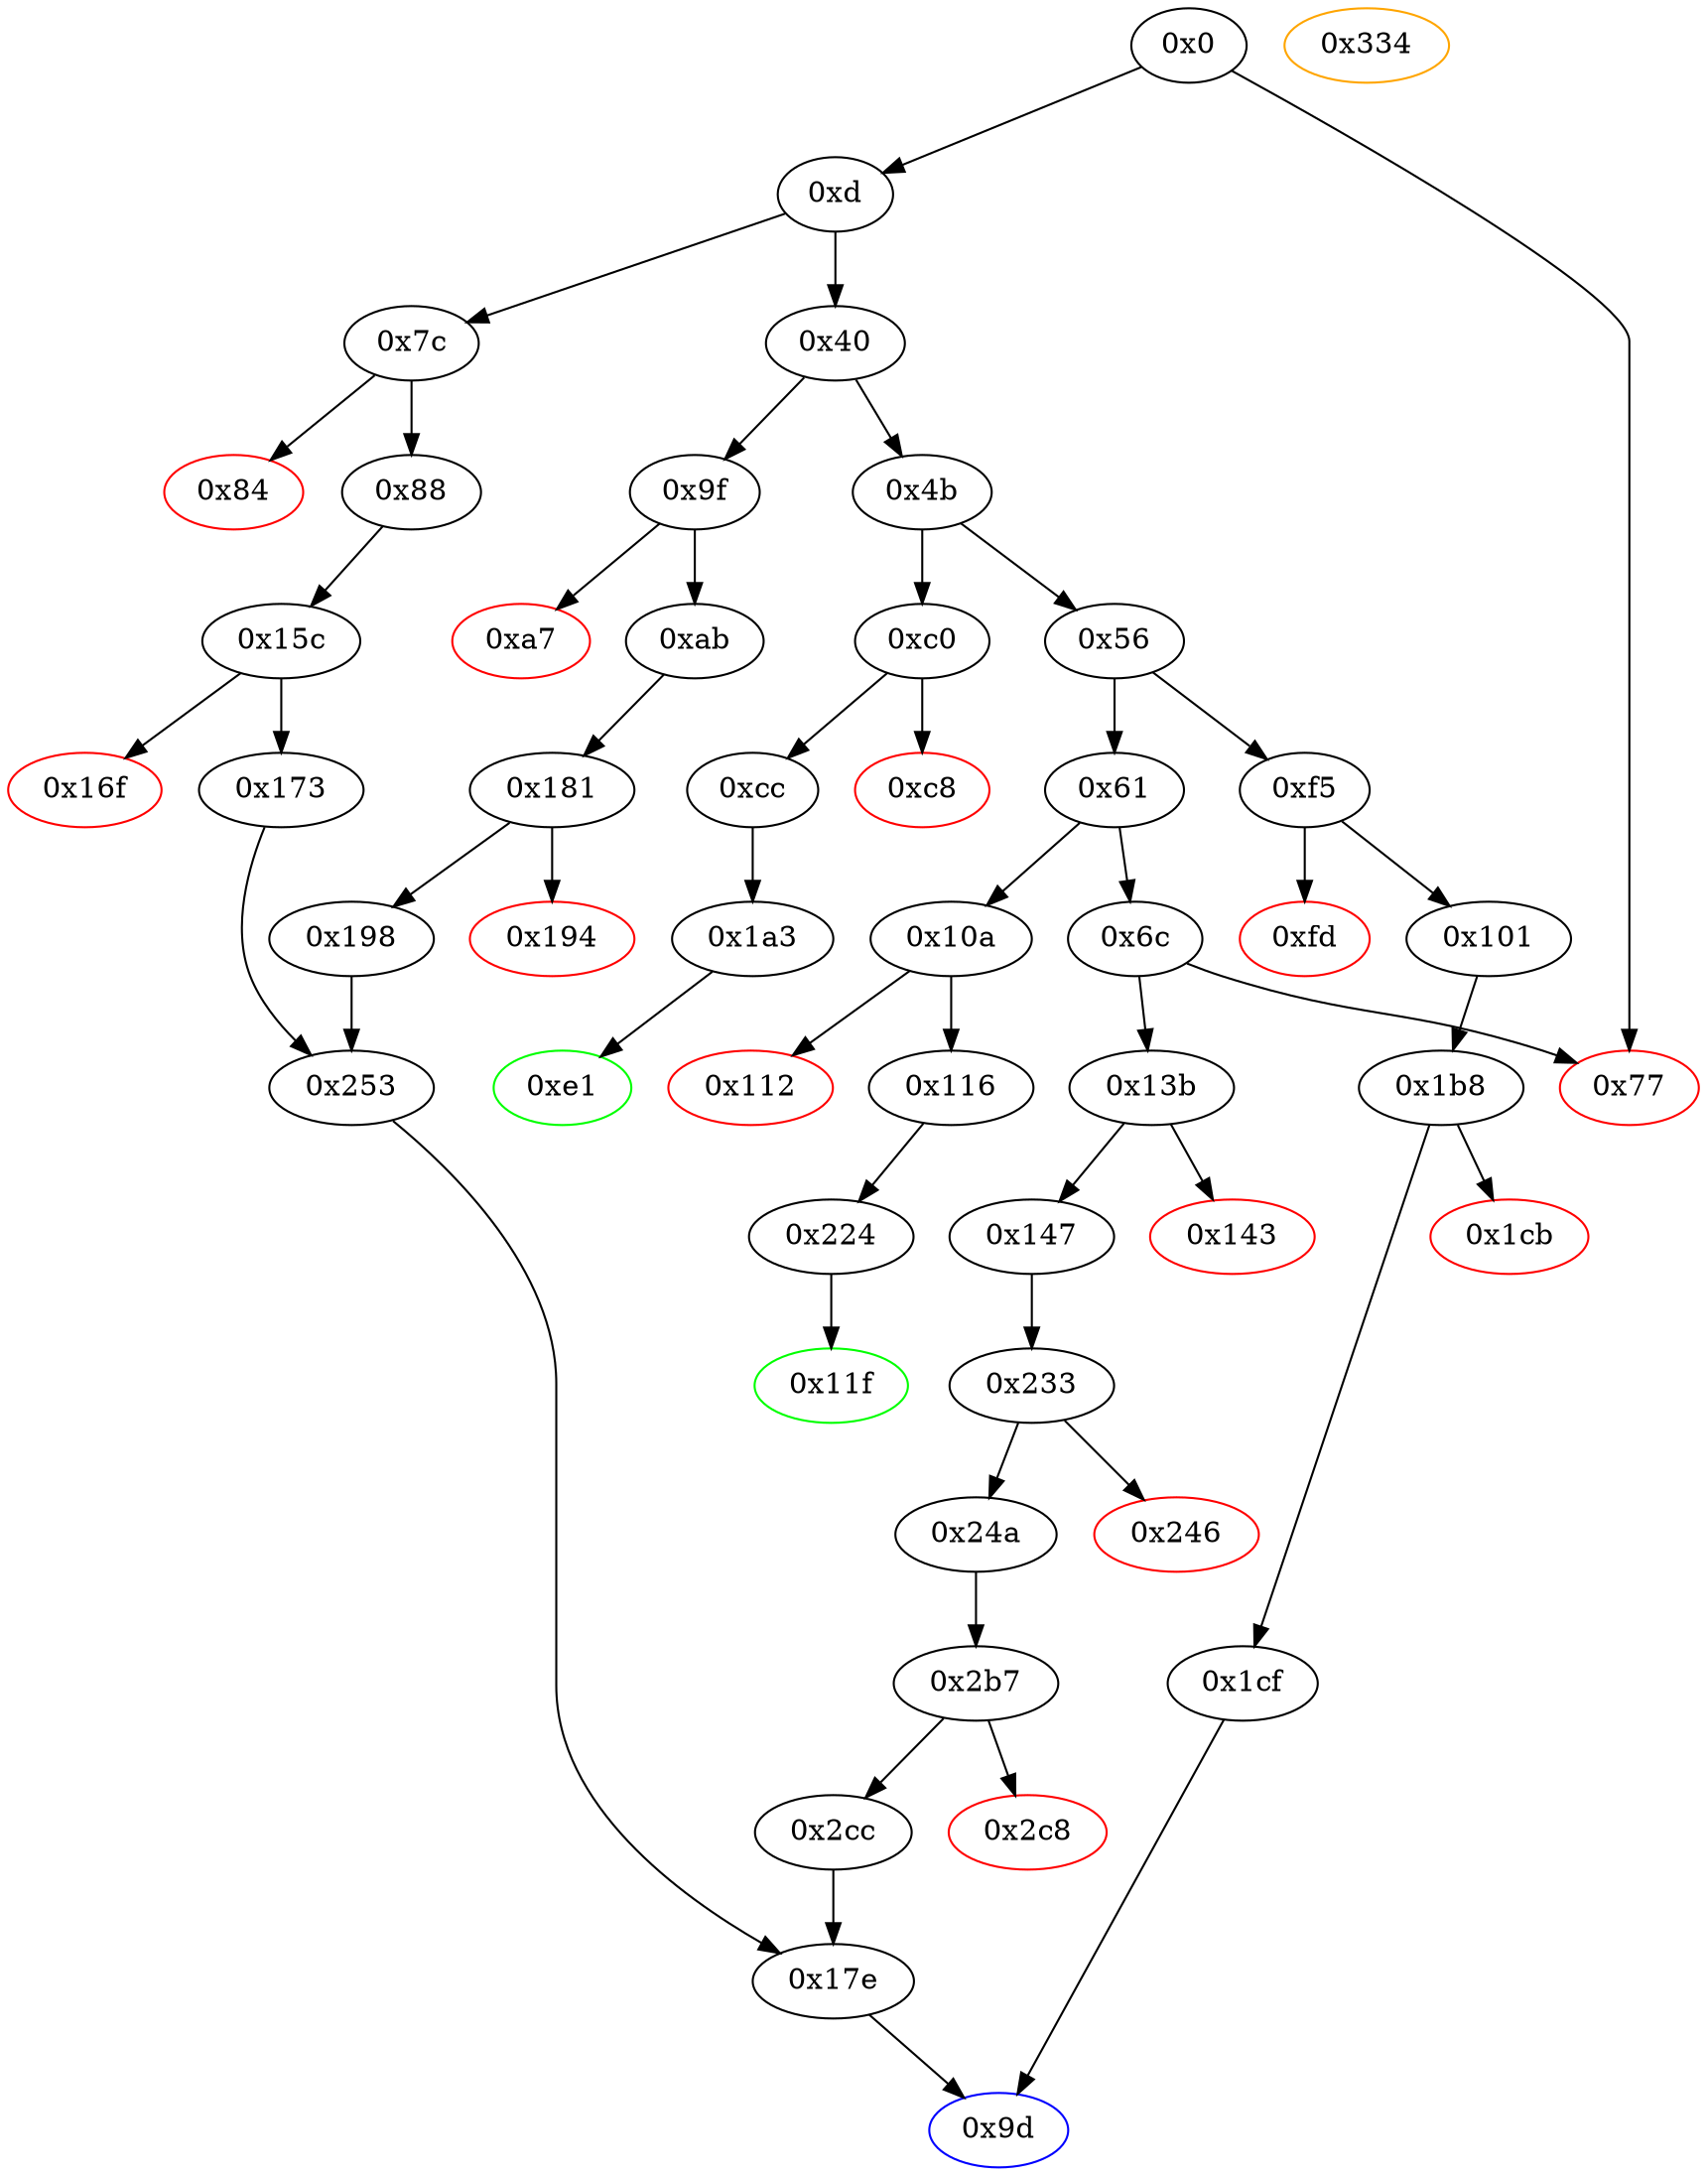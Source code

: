 strict digraph "" {
"0x2cc" [fillcolor=white, id="0x2cc", style=filled, tooltip="Block 0x2cc\n[0x2cc:0x333]\n---\nPredecessors: [0x2b7]\nSuccessors: [0x17e]\n---\n0x2cc JUMPDEST\n0x2cd PUSH1 0x0\n0x2cf DUP1\n0x2d0 SLOAD\n0x2d1 PUSH1 0x40\n0x2d3 MLOAD\n0x2d4 PUSH1 0x1\n0x2d6 PUSH1 0xa0\n0x2d8 PUSH1 0x2\n0x2da EXP\n0x2db SUB\n0x2dc DUP1\n0x2dd DUP6\n0x2de AND\n0x2df SWAP4\n0x2e0 SWAP3\n0x2e1 AND\n0x2e2 SWAP2\n0x2e3 PUSH32 0x8be0079c531659141344cd1fd0a4f28419497f9722a3daafe3b4186f6b6457e0\n0x304 SWAP2\n0x305 LOG3\n0x306 PUSH1 0x0\n0x308 DUP1\n0x309 SLOAD\n0x30a PUSH20 0xffffffffffffffffffffffffffffffffffffffff\n0x31f NOT\n0x320 AND\n0x321 PUSH1 0x1\n0x323 PUSH1 0xa0\n0x325 PUSH1 0x2\n0x327 EXP\n0x328 SUB\n0x329 SWAP3\n0x32a SWAP1\n0x32b SWAP3\n0x32c AND\n0x32d SWAP2\n0x32e SWAP1\n0x32f SWAP2\n0x330 OR\n0x331 SWAP1\n0x332 SSTORE\n0x333 JUMP\n---\n0x2cc: JUMPDEST \n0x2cd: V241 = 0x0\n0x2d0: V242 = S[0x0]\n0x2d1: V243 = 0x40\n0x2d3: V244 = M[0x40]\n0x2d4: V245 = 0x1\n0x2d6: V246 = 0xa0\n0x2d8: V247 = 0x2\n0x2da: V248 = EXP 0x2 0xa0\n0x2db: V249 = SUB 0x10000000000000000000000000000000000000000 0x1\n0x2de: V250 = AND V117 0xffffffffffffffffffffffffffffffffffffffff\n0x2e1: V251 = AND V242 0xffffffffffffffffffffffffffffffffffffffff\n0x2e3: V252 = 0x8be0079c531659141344cd1fd0a4f28419497f9722a3daafe3b4186f6b6457e0\n0x305: LOG V244 0x0 0x8be0079c531659141344cd1fd0a4f28419497f9722a3daafe3b4186f6b6457e0 V251 V250\n0x306: V253 = 0x0\n0x309: V254 = S[0x0]\n0x30a: V255 = 0xffffffffffffffffffffffffffffffffffffffff\n0x31f: V256 = NOT 0xffffffffffffffffffffffffffffffffffffffff\n0x320: V257 = AND 0xffffffffffffffffffffffff0000000000000000000000000000000000000000 V254\n0x321: V258 = 0x1\n0x323: V259 = 0xa0\n0x325: V260 = 0x2\n0x327: V261 = EXP 0x2 0xa0\n0x328: V262 = SUB 0x10000000000000000000000000000000000000000 0x1\n0x32c: V263 = AND 0xffffffffffffffffffffffffffffffffffffffff V117\n0x330: V264 = OR V263 V257\n0x332: S[0x0] = V264\n0x333: JUMP 0x17e\n---\nEntry stack: [V11, 0x9d, V117, 0x17e, V117]\nStack pops: 2\nStack additions: []\nExit stack: [V11, 0x9d, V117]\n\nDef sites:\nV11: {0xd.0x34}\n0x9d: {0x147.0x149}\nV117: {0x147.0x157}\n0x17e: {0x24a.0x24b}\nV117: {0x147.0x157}\n"];
"0x56" [fillcolor=white, id="0x56", style=filled, tooltip="Block 0x56\n[0x56:0x60]\n---\nPredecessors: [0x4b]\nSuccessors: [0x61, 0xf5]\n---\n0x56 DUP1\n0x57 PUSH4 0x715018a6\n0x5c EQ\n0x5d PUSH2 0xf5\n0x60 JUMPI\n---\n0x57: V21 = 0x715018a6\n0x5c: V22 = EQ 0x715018a6 V11\n0x5d: V23 = 0xf5\n0x60: JUMPI 0xf5 V22\n---\nEntry stack: [V11]\nStack pops: 1\nStack additions: [S0]\nExit stack: [V11]\n\nDef sites:\nV11: {0xd.0x34}\n"];
"0x2c8" [color=red, fillcolor=white, id="0x2c8", style=filled, tooltip="Block 0x2c8\n[0x2c8:0x2cb]\n---\nPredecessors: [0x2b7]\nSuccessors: []\n---\n0x2c8 PUSH1 0x0\n0x2ca DUP1\n0x2cb REVERT\n---\n0x2c8: V240 = 0x0\n0x2cb: REVERT 0x0 0x0\n---\nEntry stack: [V11, 0x9d, V117, 0x17e, V117]\nStack pops: 0\nStack additions: []\nExit stack: [V11, 0x9d, V117, 0x17e, V117]\n\nDef sites:\nV11: {0xd.0x34}\n0x9d: {0x147.0x149}\nV117: {0x147.0x157}\n0x17e: {0x24a.0x24b}\nV117: {0x147.0x157}\n"];
"0x17e" [fillcolor=white, id="0x17e", style=filled, tooltip="Block 0x17e\n[0x17e:0x180]\n---\nPredecessors: [0x253, 0x2cc]\nSuccessors: [0x9d]\n---\n0x17e JUMPDEST\n0x17f POP\n0x180 JUMP\n---\n0x17e: JUMPDEST \n0x180: JUMP 0x9d\n---\nEntry stack: [V11, 0x9d, S0]\nStack pops: 2\nStack additions: []\nExit stack: [V11]\n\nDef sites:\nV11: {0xd.0x34}\n0x9d: {0x88.0x8a, 0xab.0xad, 0x147.0x149}\nS0: {0x88.0x98, 0xab.0xbb, 0x147.0x157}\n"];
"0x334" [color=orange, fillcolor=white, id="0x334", style=filled, tooltip="Block 0x334\n[0x334:0x36c]\n---\nPredecessors: []\nSuccessors: []\n---\n0x334 STOP\n0x335 LOG1\n0x336 PUSH6 0x627a7a723058\n0x33d SHA3\n0x33e DUP5\n0x33f LOG4\n0x340 CALLCODE\n0x341 MISSING 0xd6\n0x342 MSIZE\n0x343 MISSING 0xe6\n0x344 MISSING 0xe2\n0x345 PUSH5 0x54de281b83\n0x34b MISSING 0x4f\n0x34c INVALID\n0x34d MISSING 0xf6\n0x34e EXTCODEHASH\n0x34f PUSH29 0x820e0b91fef5ab79b25348f0fd090029\n---\n0x334: STOP \n0x335: LOG S0 S1 S2\n0x336: V265 = 0x627a7a723058\n0x33d: V266 = SHA3 0x627a7a723058 S3\n0x33f: LOG S7 V266 S4 S5 S6 S7\n0x340: V267 = CALLCODE S8 S9 S10 S11 S12 S13 S14\n0x341: MISSING 0xd6\n0x342: V268 = MSIZE\n0x343: MISSING 0xe6\n0x344: MISSING 0xe2\n0x345: V269 = 0x54de281b83\n0x34b: MISSING 0x4f\n0x34c: INVALID \n0x34d: MISSING 0xf6\n0x34e: V270 = EXTCODEHASH S0\n0x34f: V271 = 0x820e0b91fef5ab79b25348f0fd090029\n---\nEntry stack: []\nStack pops: 0\nStack additions: [V267, V268, 0x54de281b83, 0x820e0b91fef5ab79b25348f0fd090029, V270]\nExit stack: []\n\nDef sites:\n"];
"0x181" [fillcolor=white, id="0x181", style=filled, tooltip="Block 0x181\n[0x181:0x193]\n---\nPredecessors: [0xab]\nSuccessors: [0x194, 0x198]\n---\n0x181 JUMPDEST\n0x182 PUSH1 0x0\n0x184 SLOAD\n0x185 PUSH1 0x1\n0x187 PUSH1 0xa0\n0x189 PUSH1 0x2\n0x18b EXP\n0x18c SUB\n0x18d AND\n0x18e CALLER\n0x18f EQ\n0x190 PUSH2 0x198\n0x193 JUMPI\n---\n0x181: JUMPDEST \n0x182: V134 = 0x0\n0x184: V135 = S[0x0]\n0x185: V136 = 0x1\n0x187: V137 = 0xa0\n0x189: V138 = 0x2\n0x18b: V139 = EXP 0x2 0xa0\n0x18c: V140 = SUB 0x10000000000000000000000000000000000000000 0x1\n0x18d: V141 = AND 0xffffffffffffffffffffffffffffffffffffffff V135\n0x18e: V142 = CALLER\n0x18f: V143 = EQ V142 V141\n0x190: V144 = 0x198\n0x193: JUMPI 0x198 V143\n---\nEntry stack: [V11, 0x9d, V57]\nStack pops: 0\nStack additions: []\nExit stack: [V11, 0x9d, V57]\n\nDef sites:\nV11: {0xd.0x34}\n0x9d: {0xab.0xad}\nV57: {0xab.0xbb}\n"];
"0x1cb" [color=red, fillcolor=white, id="0x1cb", style=filled, tooltip="Block 0x1cb\n[0x1cb:0x1ce]\n---\nPredecessors: [0x1b8]\nSuccessors: []\n---\n0x1cb PUSH1 0x0\n0x1cd DUP1\n0x1ce REVERT\n---\n0x1cb: V168 = 0x0\n0x1ce: REVERT 0x0 0x0\n---\nEntry stack: [V11, 0x9d]\nStack pops: 0\nStack additions: []\nExit stack: [V11, 0x9d]\n\nDef sites:\nV11: {0xd.0x34}\n0x9d: {0x101.0x103}\n"];
"0x88" [fillcolor=white, id="0x88", style=filled, tooltip="Block 0x88\n[0x88:0x9c]\n---\nPredecessors: [0x7c]\nSuccessors: [0x15c]\n---\n0x88 JUMPDEST\n0x89 POP\n0x8a PUSH2 0x9d\n0x8d PUSH1 0x1\n0x8f PUSH1 0xa0\n0x91 PUSH1 0x2\n0x93 EXP\n0x94 SUB\n0x95 PUSH1 0x4\n0x97 CALLDATALOAD\n0x98 AND\n0x99 PUSH2 0x15c\n0x9c JUMP\n---\n0x88: JUMPDEST \n0x8a: V35 = 0x9d\n0x8d: V36 = 0x1\n0x8f: V37 = 0xa0\n0x91: V38 = 0x2\n0x93: V39 = EXP 0x2 0xa0\n0x94: V40 = SUB 0x10000000000000000000000000000000000000000 0x1\n0x95: V41 = 0x4\n0x97: V42 = CALLDATALOAD 0x4\n0x98: V43 = AND V42 0xffffffffffffffffffffffffffffffffffffffff\n0x99: V44 = 0x15c\n0x9c: JUMP 0x15c\n---\nEntry stack: [V11, V31]\nStack pops: 1\nStack additions: [0x9d, V43]\nExit stack: [V11, 0x9d, V43]\n\nDef sites:\nV11: {0xd.0x34}\nV31: {0x7c.0x7d}\n"];
"0x24a" [fillcolor=white, id="0x24a", style=filled, tooltip="Block 0x24a\n[0x24a:0x252]\n---\nPredecessors: [0x233]\nSuccessors: [0x2b7]\n---\n0x24a JUMPDEST\n0x24b PUSH2 0x17e\n0x24e DUP2\n0x24f PUSH2 0x2b7\n0x252 JUMP\n---\n0x24a: JUMPDEST \n0x24b: V205 = 0x17e\n0x24f: V206 = 0x2b7\n0x252: JUMP 0x2b7\n---\nEntry stack: [V11, 0x9d, V117]\nStack pops: 1\nStack additions: [S0, 0x17e, S0]\nExit stack: [V11, 0x9d, V117, 0x17e, V117]\n\nDef sites:\nV11: {0xd.0x34}\n0x9d: {0x147.0x149}\nV117: {0x147.0x157}\n"];
"0xa7" [color=red, fillcolor=white, id="0xa7", style=filled, tooltip="Block 0xa7\n[0xa7:0xaa]\n---\nPredecessors: [0x9f]\nSuccessors: []\n---\n0xa7 PUSH1 0x0\n0xa9 DUP1\n0xaa REVERT\n---\n0xa7: V48 = 0x0\n0xaa: REVERT 0x0 0x0\n---\nEntry stack: [V11, V45]\nStack pops: 0\nStack additions: []\nExit stack: [V11, V45]\n\nDef sites:\nV11: {0xd.0x34}\nV45: {0x9f.0xa0}\n"];
"0x116" [fillcolor=white, id="0x116", style=filled, tooltip="Block 0x116\n[0x116:0x11e]\n---\nPredecessors: [0x10a]\nSuccessors: [0x224]\n---\n0x116 JUMPDEST\n0x117 POP\n0x118 PUSH2 0x11f\n0x11b PUSH2 0x224\n0x11e JUMP\n---\n0x116: JUMPDEST \n0x118: V91 = 0x11f\n0x11b: V92 = 0x224\n0x11e: JUMP 0x224\n---\nEntry stack: [V11, V87]\nStack pops: 1\nStack additions: [0x11f]\nExit stack: [V11, 0x11f]\n\nDef sites:\nV11: {0xd.0x34}\nV87: {0x10a.0x10b}\n"];
"0xe1" [color=green, fillcolor=white, id="0xe1", style=filled, tooltip="Block 0xe1\n[0xe1:0xf4]\n---\nPredecessors: [0x1a3]\nSuccessors: []\n---\n0xe1 JUMPDEST\n0xe2 PUSH1 0x40\n0xe4 DUP1\n0xe5 MLOAD\n0xe6 SWAP2\n0xe7 ISZERO\n0xe8 ISZERO\n0xe9 DUP3\n0xea MSTORE\n0xeb MLOAD\n0xec SWAP1\n0xed DUP2\n0xee SWAP1\n0xef SUB\n0xf0 PUSH1 0x20\n0xf2 ADD\n0xf3 SWAP1\n0xf4 RETURN\n---\n0xe1: JUMPDEST \n0xe2: V73 = 0x40\n0xe5: V74 = M[0x40]\n0xe7: V75 = ISZERO V156\n0xe8: V76 = ISZERO V75\n0xea: M[V74] = V76\n0xeb: V77 = M[0x40]\n0xef: V78 = SUB V74 V77\n0xf0: V79 = 0x20\n0xf2: V80 = ADD 0x20 V78\n0xf4: RETURN V77 V80\n---\nEntry stack: [V11, 0xe1, V156]\nStack pops: 1\nStack additions: []\nExit stack: [V11, 0xe1]\n\nDef sites:\nV11: {0xd.0x34}\n0xe1: {0xcc.0xce}\nV156: {0x1a3.0x1b5}\n"];
"0x11f" [color=green, fillcolor=white, id="0x11f", style=filled, tooltip="Block 0x11f\n[0x11f:0x13a]\n---\nPredecessors: [0x224]\nSuccessors: []\n---\n0x11f JUMPDEST\n0x120 PUSH1 0x40\n0x122 DUP1\n0x123 MLOAD\n0x124 PUSH1 0x1\n0x126 PUSH1 0xa0\n0x128 PUSH1 0x2\n0x12a EXP\n0x12b SUB\n0x12c SWAP1\n0x12d SWAP3\n0x12e AND\n0x12f DUP3\n0x130 MSTORE\n0x131 MLOAD\n0x132 SWAP1\n0x133 DUP2\n0x134 SWAP1\n0x135 SUB\n0x136 PUSH1 0x20\n0x138 ADD\n0x139 SWAP1\n0x13a RETURN\n---\n0x11f: JUMPDEST \n0x120: V93 = 0x40\n0x123: V94 = M[0x40]\n0x124: V95 = 0x1\n0x126: V96 = 0xa0\n0x128: V97 = 0x2\n0x12a: V98 = EXP 0x2 0xa0\n0x12b: V99 = SUB 0x10000000000000000000000000000000000000000 0x1\n0x12e: V100 = AND V192 0xffffffffffffffffffffffffffffffffffffffff\n0x130: M[V94] = V100\n0x131: V101 = M[0x40]\n0x135: V102 = SUB V94 V101\n0x136: V103 = 0x20\n0x138: V104 = ADD 0x20 V102\n0x13a: RETURN V101 V104\n---\nEntry stack: [V11, 0x11f, V192]\nStack pops: 1\nStack additions: []\nExit stack: [V11, 0x11f]\n\nDef sites:\nV11: {0xd.0x34}\n0x11f: {0x116.0x118}\nV192: {0x224.0x230}\n"];
"0x101" [fillcolor=white, id="0x101", style=filled, tooltip="Block 0x101\n[0x101:0x109]\n---\nPredecessors: [0xf5]\nSuccessors: [0x1b8]\n---\n0x101 JUMPDEST\n0x102 POP\n0x103 PUSH2 0x9d\n0x106 PUSH2 0x1b8\n0x109 JUMP\n---\n0x101: JUMPDEST \n0x103: V85 = 0x9d\n0x106: V86 = 0x1b8\n0x109: JUMP 0x1b8\n---\nEntry stack: [V11, V81]\nStack pops: 1\nStack additions: [0x9d]\nExit stack: [V11, 0x9d]\n\nDef sites:\nV11: {0xd.0x34}\nV81: {0xf5.0xf6}\n"];
"0x15c" [fillcolor=white, id="0x15c", style=filled, tooltip="Block 0x15c\n[0x15c:0x16e]\n---\nPredecessors: [0x88]\nSuccessors: [0x16f, 0x173]\n---\n0x15c JUMPDEST\n0x15d PUSH1 0x0\n0x15f SLOAD\n0x160 PUSH1 0x1\n0x162 PUSH1 0xa0\n0x164 PUSH1 0x2\n0x166 EXP\n0x167 SUB\n0x168 AND\n0x169 CALLER\n0x16a EQ\n0x16b PUSH2 0x173\n0x16e JUMPI\n---\n0x15c: JUMPDEST \n0x15d: V119 = 0x0\n0x15f: V120 = S[0x0]\n0x160: V121 = 0x1\n0x162: V122 = 0xa0\n0x164: V123 = 0x2\n0x166: V124 = EXP 0x2 0xa0\n0x167: V125 = SUB 0x10000000000000000000000000000000000000000 0x1\n0x168: V126 = AND 0xffffffffffffffffffffffffffffffffffffffff V120\n0x169: V127 = CALLER\n0x16a: V128 = EQ V127 V126\n0x16b: V129 = 0x173\n0x16e: JUMPI 0x173 V128\n---\nEntry stack: [V11, 0x9d, V43]\nStack pops: 0\nStack additions: []\nExit stack: [V11, 0x9d, V43]\n\nDef sites:\nV11: {0xd.0x34}\n0x9d: {0x88.0x8a}\nV43: {0x88.0x98}\n"];
"0x112" [color=red, fillcolor=white, id="0x112", style=filled, tooltip="Block 0x112\n[0x112:0x115]\n---\nPredecessors: [0x10a]\nSuccessors: []\n---\n0x112 PUSH1 0x0\n0x114 DUP1\n0x115 REVERT\n---\n0x112: V90 = 0x0\n0x115: REVERT 0x0 0x0\n---\nEntry stack: [V11, V87]\nStack pops: 0\nStack additions: []\nExit stack: [V11, V87]\n\nDef sites:\nV11: {0xd.0x34}\nV87: {0x10a.0x10b}\n"];
"0x246" [color=red, fillcolor=white, id="0x246", style=filled, tooltip="Block 0x246\n[0x246:0x249]\n---\nPredecessors: [0x233]\nSuccessors: []\n---\n0x246 PUSH1 0x0\n0x248 DUP1\n0x249 REVERT\n---\n0x246: V204 = 0x0\n0x249: REVERT 0x0 0x0\n---\nEntry stack: [V11, 0x9d, V117]\nStack pops: 0\nStack additions: []\nExit stack: [V11, 0x9d, V117]\n\nDef sites:\nV11: {0xd.0x34}\n0x9d: {0x147.0x149}\nV117: {0x147.0x157}\n"];
"0x2b7" [fillcolor=white, id="0x2b7", style=filled, tooltip="Block 0x2b7\n[0x2b7:0x2c7]\n---\nPredecessors: [0x24a]\nSuccessors: [0x2c8, 0x2cc]\n---\n0x2b7 JUMPDEST\n0x2b8 PUSH1 0x1\n0x2ba PUSH1 0xa0\n0x2bc PUSH1 0x2\n0x2be EXP\n0x2bf SUB\n0x2c0 DUP2\n0x2c1 AND\n0x2c2 ISZERO\n0x2c3 ISZERO\n0x2c4 PUSH2 0x2cc\n0x2c7 JUMPI\n---\n0x2b7: JUMPDEST \n0x2b8: V231 = 0x1\n0x2ba: V232 = 0xa0\n0x2bc: V233 = 0x2\n0x2be: V234 = EXP 0x2 0xa0\n0x2bf: V235 = SUB 0x10000000000000000000000000000000000000000 0x1\n0x2c1: V236 = AND V117 0xffffffffffffffffffffffffffffffffffffffff\n0x2c2: V237 = ISZERO V236\n0x2c3: V238 = ISZERO V237\n0x2c4: V239 = 0x2cc\n0x2c7: JUMPI 0x2cc V238\n---\nEntry stack: [V11, 0x9d, V117, 0x17e, V117]\nStack pops: 1\nStack additions: [S0]\nExit stack: [V11, 0x9d, V117, 0x17e, V117]\n\nDef sites:\nV11: {0xd.0x34}\n0x9d: {0x147.0x149}\nV117: {0x147.0x157}\n0x17e: {0x24a.0x24b}\nV117: {0x147.0x157}\n"];
"0x77" [color=red, fillcolor=white, id="0x77", style=filled, tooltip="Block 0x77\n[0x77:0x7b]\n---\nPredecessors: [0x0, 0x6c]\nSuccessors: []\n---\n0x77 JUMPDEST\n0x78 PUSH1 0x0\n0x7a DUP1\n0x7b REVERT\n---\n0x77: JUMPDEST \n0x78: V30 = 0x0\n0x7b: REVERT 0x0 0x0\n---\nEntry stack: [V11]\nStack pops: 0\nStack additions: []\nExit stack: [V11]\n\nDef sites:\nV11: {0xd.0x34}\n"];
"0x253" [fillcolor=white, id="0x253", style=filled, tooltip="Block 0x253\n[0x253:0x2b6]\n---\nPredecessors: [0x173, 0x198]\nSuccessors: [0x17e]\n---\n0x253 JUMPDEST\n0x254 PUSH1 0x1\n0x256 PUSH1 0xa0\n0x258 PUSH1 0x2\n0x25a EXP\n0x25b SUB\n0x25c DUP3\n0x25d AND\n0x25e PUSH1 0x0\n0x260 DUP2\n0x261 DUP2\n0x262 MSTORE\n0x263 PUSH1 0x1\n0x265 PUSH1 0x20\n0x267 SWAP1\n0x268 DUP2\n0x269 MSTORE\n0x26a PUSH1 0x40\n0x26c SWAP2\n0x26d DUP3\n0x26e SWAP1\n0x26f SHA3\n0x270 DUP1\n0x271 SLOAD\n0x272 PUSH1 0xff\n0x274 NOT\n0x275 AND\n0x276 DUP6\n0x277 ISZERO\n0x278 ISZERO\n0x279 SWAP1\n0x27a DUP2\n0x27b OR\n0x27c SWAP1\n0x27d SWAP2\n0x27e SSTORE\n0x27f DUP3\n0x280 MLOAD\n0x281 SWAP4\n0x282 DUP5\n0x283 MSTORE\n0x284 SWAP1\n0x285 DUP4\n0x286 ADD\n0x287 MSTORE\n0x288 DUP1\n0x289 MLOAD\n0x28a PUSH32 0x5cd80611a2df211d776cd3cd9e0db9a489a02ac865d46c7614482160b02e846a\n0x2ab SWAP3\n0x2ac DUP2\n0x2ad SWAP1\n0x2ae SUB\n0x2af SWAP1\n0x2b0 SWAP2\n0x2b1 ADD\n0x2b2 SWAP1\n0x2b3 LOG1\n0x2b4 POP\n0x2b5 POP\n0x2b6 JUMP\n---\n0x253: JUMPDEST \n0x254: V207 = 0x1\n0x256: V208 = 0xa0\n0x258: V209 = 0x2\n0x25a: V210 = EXP 0x2 0xa0\n0x25b: V211 = SUB 0x10000000000000000000000000000000000000000 0x1\n0x25d: V212 = AND S1 0xffffffffffffffffffffffffffffffffffffffff\n0x25e: V213 = 0x0\n0x262: M[0x0] = V212\n0x263: V214 = 0x1\n0x265: V215 = 0x20\n0x269: M[0x20] = 0x1\n0x26a: V216 = 0x40\n0x26f: V217 = SHA3 0x0 0x40\n0x271: V218 = S[V217]\n0x272: V219 = 0xff\n0x274: V220 = NOT 0xff\n0x275: V221 = AND 0xffffffffffffffffffffffffffffffffffffffffffffffffffffffffffffff00 V218\n0x277: V222 = ISZERO {0x0, 0x1}\n0x278: V223 = ISZERO V222\n0x27b: V224 = OR V223 V221\n0x27e: S[V217] = V224\n0x280: V225 = M[0x40]\n0x283: M[V225] = V212\n0x286: V226 = ADD V225 0x20\n0x287: M[V226] = V223\n0x289: V227 = M[0x40]\n0x28a: V228 = 0x5cd80611a2df211d776cd3cd9e0db9a489a02ac865d46c7614482160b02e846a\n0x2ae: V229 = SUB V225 V227\n0x2b1: V230 = ADD 0x40 V229\n0x2b3: LOG V227 V230 0x5cd80611a2df211d776cd3cd9e0db9a489a02ac865d46c7614482160b02e846a\n0x2b6: JUMP 0x17e\n---\nEntry stack: [V11, 0x9d, S3, 0x17e, S1, {0x0, 0x1}]\nStack pops: 3\nStack additions: []\nExit stack: [V11, 0x9d, S3]\n\nDef sites:\nV11: {0xd.0x34}\n0x9d: {0x88.0x8a, 0xab.0xad}\nS3: {0x88.0x98, 0xab.0xbb}\n0x17e: {0x198.0x199, 0x173.0x174}\nS1: {0x88.0x98, 0xab.0xbb}\n{0x0, 0x1}: {0x198.0x19d, 0x173.0x178}\n"];
"0x6c" [fillcolor=white, id="0x6c", style=filled, tooltip="Block 0x6c\n[0x6c:0x76]\n---\nPredecessors: [0x61]\nSuccessors: [0x77, 0x13b]\n---\n0x6c DUP1\n0x6d PUSH4 0xf2fde38b\n0x72 EQ\n0x73 PUSH2 0x13b\n0x76 JUMPI\n---\n0x6d: V27 = 0xf2fde38b\n0x72: V28 = EQ 0xf2fde38b V11\n0x73: V29 = 0x13b\n0x76: JUMPI 0x13b V28\n---\nEntry stack: [V11]\nStack pops: 1\nStack additions: [S0]\nExit stack: [V11]\n\nDef sites:\nV11: {0xd.0x34}\n"];
"0x9d" [color=blue, fillcolor=white, id="0x9d", style=filled, tooltip="Block 0x9d\n[0x9d:0x9e]\n---\nPredecessors: [0x17e, 0x1cf]\nSuccessors: []\n---\n0x9d JUMPDEST\n0x9e STOP\n---\n0x9d: JUMPDEST \n0x9e: STOP \n---\nEntry stack: [V11]\nStack pops: 0\nStack additions: []\nExit stack: [V11]\n\nDef sites:\nV11: {0xd.0x34}\n"];
"0xab" [fillcolor=white, id="0xab", style=filled, tooltip="Block 0xab\n[0xab:0xbf]\n---\nPredecessors: [0x9f]\nSuccessors: [0x181]\n---\n0xab JUMPDEST\n0xac POP\n0xad PUSH2 0x9d\n0xb0 PUSH1 0x1\n0xb2 PUSH1 0xa0\n0xb4 PUSH1 0x2\n0xb6 EXP\n0xb7 SUB\n0xb8 PUSH1 0x4\n0xba CALLDATALOAD\n0xbb AND\n0xbc PUSH2 0x181\n0xbf JUMP\n---\n0xab: JUMPDEST \n0xad: V49 = 0x9d\n0xb0: V50 = 0x1\n0xb2: V51 = 0xa0\n0xb4: V52 = 0x2\n0xb6: V53 = EXP 0x2 0xa0\n0xb7: V54 = SUB 0x10000000000000000000000000000000000000000 0x1\n0xb8: V55 = 0x4\n0xba: V56 = CALLDATALOAD 0x4\n0xbb: V57 = AND V56 0xffffffffffffffffffffffffffffffffffffffff\n0xbc: V58 = 0x181\n0xbf: JUMP 0x181\n---\nEntry stack: [V11, V45]\nStack pops: 1\nStack additions: [0x9d, V57]\nExit stack: [V11, 0x9d, V57]\n\nDef sites:\nV11: {0xd.0x34}\nV45: {0x9f.0xa0}\n"];
"0x40" [fillcolor=white, id="0x40", style=filled, tooltip="Block 0x40\n[0x40:0x4a]\n---\nPredecessors: [0xd]\nSuccessors: [0x4b, 0x9f]\n---\n0x40 DUP1\n0x41 PUSH4 0x5036258b\n0x46 EQ\n0x47 PUSH2 0x9f\n0x4a JUMPI\n---\n0x41: V15 = 0x5036258b\n0x46: V16 = EQ 0x5036258b V11\n0x47: V17 = 0x9f\n0x4a: JUMPI 0x9f V16\n---\nEntry stack: [V11]\nStack pops: 1\nStack additions: [S0]\nExit stack: [V11]\n\nDef sites:\nV11: {0xd.0x34}\n"];
"0x16f" [color=red, fillcolor=white, id="0x16f", style=filled, tooltip="Block 0x16f\n[0x16f:0x172]\n---\nPredecessors: [0x15c]\nSuccessors: []\n---\n0x16f PUSH1 0x0\n0x171 DUP1\n0x172 REVERT\n---\n0x16f: V130 = 0x0\n0x172: REVERT 0x0 0x0\n---\nEntry stack: [V11, 0x9d, V43]\nStack pops: 0\nStack additions: []\nExit stack: [V11, 0x9d, V43]\n\nDef sites:\nV11: {0xd.0x34}\n0x9d: {0x88.0x8a}\nV43: {0x88.0x98}\n"];
"0x143" [color=red, fillcolor=white, id="0x143", style=filled, tooltip="Block 0x143\n[0x143:0x146]\n---\nPredecessors: [0x13b]\nSuccessors: []\n---\n0x143 PUSH1 0x0\n0x145 DUP1\n0x146 REVERT\n---\n0x143: V108 = 0x0\n0x146: REVERT 0x0 0x0\n---\nEntry stack: [V11, V105]\nStack pops: 0\nStack additions: []\nExit stack: [V11, V105]\n\nDef sites:\nV11: {0xd.0x34}\nV105: {0x13b.0x13c}\n"];
"0xc8" [color=red, fillcolor=white, id="0xc8", style=filled, tooltip="Block 0xc8\n[0xc8:0xcb]\n---\nPredecessors: [0xc0]\nSuccessors: []\n---\n0xc8 PUSH1 0x0\n0xca DUP1\n0xcb REVERT\n---\n0xc8: V62 = 0x0\n0xcb: REVERT 0x0 0x0\n---\nEntry stack: [V11, V59]\nStack pops: 0\nStack additions: []\nExit stack: [V11, V59]\n\nDef sites:\nV11: {0xd.0x34}\nV59: {0xc0.0xc1}\n"];
"0x198" [fillcolor=white, id="0x198", style=filled, tooltip="Block 0x198\n[0x198:0x1a2]\n---\nPredecessors: [0x181]\nSuccessors: [0x253]\n---\n0x198 JUMPDEST\n0x199 PUSH2 0x17e\n0x19c DUP2\n0x19d PUSH1 0x0\n0x19f PUSH2 0x253\n0x1a2 JUMP\n---\n0x198: JUMPDEST \n0x199: V146 = 0x17e\n0x19d: V147 = 0x0\n0x19f: V148 = 0x253\n0x1a2: JUMP 0x253\n---\nEntry stack: [V11, 0x9d, V57]\nStack pops: 1\nStack additions: [S0, 0x17e, S0, 0x0]\nExit stack: [V11, 0x9d, V57, 0x17e, V57, 0x0]\n\nDef sites:\nV11: {0xd.0x34}\n0x9d: {0xab.0xad}\nV57: {0xab.0xbb}\n"];
"0xc0" [fillcolor=white, id="0xc0", style=filled, tooltip="Block 0xc0\n[0xc0:0xc7]\n---\nPredecessors: [0x4b]\nSuccessors: [0xc8, 0xcc]\n---\n0xc0 JUMPDEST\n0xc1 CALLVALUE\n0xc2 DUP1\n0xc3 ISZERO\n0xc4 PUSH2 0xcc\n0xc7 JUMPI\n---\n0xc0: JUMPDEST \n0xc1: V59 = CALLVALUE\n0xc3: V60 = ISZERO V59\n0xc4: V61 = 0xcc\n0xc7: JUMPI 0xcc V60\n---\nEntry stack: [V11]\nStack pops: 0\nStack additions: [V59]\nExit stack: [V11, V59]\n\nDef sites:\nV11: {0xd.0x34}\n"];
"0xf5" [fillcolor=white, id="0xf5", style=filled, tooltip="Block 0xf5\n[0xf5:0xfc]\n---\nPredecessors: [0x56]\nSuccessors: [0xfd, 0x101]\n---\n0xf5 JUMPDEST\n0xf6 CALLVALUE\n0xf7 DUP1\n0xf8 ISZERO\n0xf9 PUSH2 0x101\n0xfc JUMPI\n---\n0xf5: JUMPDEST \n0xf6: V81 = CALLVALUE\n0xf8: V82 = ISZERO V81\n0xf9: V83 = 0x101\n0xfc: JUMPI 0x101 V82\n---\nEntry stack: [V11]\nStack pops: 0\nStack additions: [V81]\nExit stack: [V11, V81]\n\nDef sites:\nV11: {0xd.0x34}\n"];
"0x233" [fillcolor=white, id="0x233", style=filled, tooltip="Block 0x233\n[0x233:0x245]\n---\nPredecessors: [0x147]\nSuccessors: [0x246, 0x24a]\n---\n0x233 JUMPDEST\n0x234 PUSH1 0x0\n0x236 SLOAD\n0x237 PUSH1 0x1\n0x239 PUSH1 0xa0\n0x23b PUSH1 0x2\n0x23d EXP\n0x23e SUB\n0x23f AND\n0x240 CALLER\n0x241 EQ\n0x242 PUSH2 0x24a\n0x245 JUMPI\n---\n0x233: JUMPDEST \n0x234: V193 = 0x0\n0x236: V194 = S[0x0]\n0x237: V195 = 0x1\n0x239: V196 = 0xa0\n0x23b: V197 = 0x2\n0x23d: V198 = EXP 0x2 0xa0\n0x23e: V199 = SUB 0x10000000000000000000000000000000000000000 0x1\n0x23f: V200 = AND 0xffffffffffffffffffffffffffffffffffffffff V194\n0x240: V201 = CALLER\n0x241: V202 = EQ V201 V200\n0x242: V203 = 0x24a\n0x245: JUMPI 0x24a V202\n---\nEntry stack: [V11, 0x9d, V117]\nStack pops: 0\nStack additions: []\nExit stack: [V11, 0x9d, V117]\n\nDef sites:\nV11: {0xd.0x34}\n0x9d: {0x147.0x149}\nV117: {0x147.0x157}\n"];
"0x173" [fillcolor=white, id="0x173", style=filled, tooltip="Block 0x173\n[0x173:0x17d]\n---\nPredecessors: [0x15c]\nSuccessors: [0x253]\n---\n0x173 JUMPDEST\n0x174 PUSH2 0x17e\n0x177 DUP2\n0x178 PUSH1 0x1\n0x17a PUSH2 0x253\n0x17d JUMP\n---\n0x173: JUMPDEST \n0x174: V131 = 0x17e\n0x178: V132 = 0x1\n0x17a: V133 = 0x253\n0x17d: JUMP 0x253\n---\nEntry stack: [V11, 0x9d, V43]\nStack pops: 1\nStack additions: [S0, 0x17e, S0, 0x1]\nExit stack: [V11, 0x9d, V43, 0x17e, V43, 0x1]\n\nDef sites:\nV11: {0xd.0x34}\n0x9d: {0x88.0x8a}\nV43: {0x88.0x98}\n"];
"0x13b" [fillcolor=white, id="0x13b", style=filled, tooltip="Block 0x13b\n[0x13b:0x142]\n---\nPredecessors: [0x6c]\nSuccessors: [0x143, 0x147]\n---\n0x13b JUMPDEST\n0x13c CALLVALUE\n0x13d DUP1\n0x13e ISZERO\n0x13f PUSH2 0x147\n0x142 JUMPI\n---\n0x13b: JUMPDEST \n0x13c: V105 = CALLVALUE\n0x13e: V106 = ISZERO V105\n0x13f: V107 = 0x147\n0x142: JUMPI 0x147 V106\n---\nEntry stack: [V11]\nStack pops: 0\nStack additions: [V105]\nExit stack: [V11, V105]\n\nDef sites:\nV11: {0xd.0x34}\n"];
"0x4b" [fillcolor=white, id="0x4b", style=filled, tooltip="Block 0x4b\n[0x4b:0x55]\n---\nPredecessors: [0x40]\nSuccessors: [0x56, 0xc0]\n---\n0x4b DUP1\n0x4c PUSH4 0x66aa01ca\n0x51 EQ\n0x52 PUSH2 0xc0\n0x55 JUMPI\n---\n0x4c: V18 = 0x66aa01ca\n0x51: V19 = EQ 0x66aa01ca V11\n0x52: V20 = 0xc0\n0x55: JUMPI 0xc0 V19\n---\nEntry stack: [V11]\nStack pops: 1\nStack additions: [S0]\nExit stack: [V11]\n\nDef sites:\nV11: {0xd.0x34}\n"];
"0x84" [color=red, fillcolor=white, id="0x84", style=filled, tooltip="Block 0x84\n[0x84:0x87]\n---\nPredecessors: [0x7c]\nSuccessors: []\n---\n0x84 PUSH1 0x0\n0x86 DUP1\n0x87 REVERT\n---\n0x84: V34 = 0x0\n0x87: REVERT 0x0 0x0\n---\nEntry stack: [V11, V31]\nStack pops: 0\nStack additions: []\nExit stack: [V11, V31]\n\nDef sites:\nV11: {0xd.0x34}\nV31: {0x7c.0x7d}\n"];
"0x1b8" [fillcolor=white, id="0x1b8", style=filled, tooltip="Block 0x1b8\n[0x1b8:0x1ca]\n---\nPredecessors: [0x101]\nSuccessors: [0x1cb, 0x1cf]\n---\n0x1b8 JUMPDEST\n0x1b9 PUSH1 0x0\n0x1bb SLOAD\n0x1bc PUSH1 0x1\n0x1be PUSH1 0xa0\n0x1c0 PUSH1 0x2\n0x1c2 EXP\n0x1c3 SUB\n0x1c4 AND\n0x1c5 CALLER\n0x1c6 EQ\n0x1c7 PUSH2 0x1cf\n0x1ca JUMPI\n---\n0x1b8: JUMPDEST \n0x1b9: V157 = 0x0\n0x1bb: V158 = S[0x0]\n0x1bc: V159 = 0x1\n0x1be: V160 = 0xa0\n0x1c0: V161 = 0x2\n0x1c2: V162 = EXP 0x2 0xa0\n0x1c3: V163 = SUB 0x10000000000000000000000000000000000000000 0x1\n0x1c4: V164 = AND 0xffffffffffffffffffffffffffffffffffffffff V158\n0x1c5: V165 = CALLER\n0x1c6: V166 = EQ V165 V164\n0x1c7: V167 = 0x1cf\n0x1ca: JUMPI 0x1cf V166\n---\nEntry stack: [V11, 0x9d]\nStack pops: 0\nStack additions: []\nExit stack: [V11, 0x9d]\n\nDef sites:\nV11: {0xd.0x34}\n0x9d: {0x101.0x103}\n"];
"0xfd" [color=red, fillcolor=white, id="0xfd", style=filled, tooltip="Block 0xfd\n[0xfd:0x100]\n---\nPredecessors: [0xf5]\nSuccessors: []\n---\n0xfd PUSH1 0x0\n0xff DUP1\n0x100 REVERT\n---\n0xfd: V84 = 0x0\n0x100: REVERT 0x0 0x0\n---\nEntry stack: [V11, V81]\nStack pops: 0\nStack additions: []\nExit stack: [V11, V81]\n\nDef sites:\nV11: {0xd.0x34}\nV81: {0xf5.0xf6}\n"];
"0x224" [fillcolor=white, id="0x224", style=filled, tooltip="Block 0x224\n[0x224:0x232]\n---\nPredecessors: [0x116]\nSuccessors: [0x11f]\n---\n0x224 JUMPDEST\n0x225 PUSH1 0x0\n0x227 SLOAD\n0x228 PUSH1 0x1\n0x22a PUSH1 0xa0\n0x22c PUSH1 0x2\n0x22e EXP\n0x22f SUB\n0x230 AND\n0x231 DUP2\n0x232 JUMP\n---\n0x224: JUMPDEST \n0x225: V185 = 0x0\n0x227: V186 = S[0x0]\n0x228: V187 = 0x1\n0x22a: V188 = 0xa0\n0x22c: V189 = 0x2\n0x22e: V190 = EXP 0x2 0xa0\n0x22f: V191 = SUB 0x10000000000000000000000000000000000000000 0x1\n0x230: V192 = AND 0xffffffffffffffffffffffffffffffffffffffff V186\n0x232: JUMP 0x11f\n---\nEntry stack: [V11, 0x11f]\nStack pops: 1\nStack additions: [S0, V192]\nExit stack: [V11, 0x11f, V192]\n\nDef sites:\nV11: {0xd.0x34}\n0x11f: {0x116.0x118}\n"];
"0x147" [fillcolor=white, id="0x147", style=filled, tooltip="Block 0x147\n[0x147:0x15b]\n---\nPredecessors: [0x13b]\nSuccessors: [0x233]\n---\n0x147 JUMPDEST\n0x148 POP\n0x149 PUSH2 0x9d\n0x14c PUSH1 0x1\n0x14e PUSH1 0xa0\n0x150 PUSH1 0x2\n0x152 EXP\n0x153 SUB\n0x154 PUSH1 0x4\n0x156 CALLDATALOAD\n0x157 AND\n0x158 PUSH2 0x233\n0x15b JUMP\n---\n0x147: JUMPDEST \n0x149: V109 = 0x9d\n0x14c: V110 = 0x1\n0x14e: V111 = 0xa0\n0x150: V112 = 0x2\n0x152: V113 = EXP 0x2 0xa0\n0x153: V114 = SUB 0x10000000000000000000000000000000000000000 0x1\n0x154: V115 = 0x4\n0x156: V116 = CALLDATALOAD 0x4\n0x157: V117 = AND V116 0xffffffffffffffffffffffffffffffffffffffff\n0x158: V118 = 0x233\n0x15b: JUMP 0x233\n---\nEntry stack: [V11, V105]\nStack pops: 1\nStack additions: [0x9d, V117]\nExit stack: [V11, 0x9d, V117]\n\nDef sites:\nV11: {0xd.0x34}\nV105: {0x13b.0x13c}\n"];
"0x7c" [fillcolor=white, id="0x7c", style=filled, tooltip="Block 0x7c\n[0x7c:0x83]\n---\nPredecessors: [0xd]\nSuccessors: [0x84, 0x88]\n---\n0x7c JUMPDEST\n0x7d CALLVALUE\n0x7e DUP1\n0x7f ISZERO\n0x80 PUSH2 0x88\n0x83 JUMPI\n---\n0x7c: JUMPDEST \n0x7d: V31 = CALLVALUE\n0x7f: V32 = ISZERO V31\n0x80: V33 = 0x88\n0x83: JUMPI 0x88 V32\n---\nEntry stack: [V11]\nStack pops: 0\nStack additions: [V31]\nExit stack: [V11, V31]\n\nDef sites:\nV11: {0xd.0x34}\n"];
"0xcc" [fillcolor=white, id="0xcc", style=filled, tooltip="Block 0xcc\n[0xcc:0xe0]\n---\nPredecessors: [0xc0]\nSuccessors: [0x1a3]\n---\n0xcc JUMPDEST\n0xcd POP\n0xce PUSH2 0xe1\n0xd1 PUSH1 0x1\n0xd3 PUSH1 0xa0\n0xd5 PUSH1 0x2\n0xd7 EXP\n0xd8 SUB\n0xd9 PUSH1 0x4\n0xdb CALLDATALOAD\n0xdc AND\n0xdd PUSH2 0x1a3\n0xe0 JUMP\n---\n0xcc: JUMPDEST \n0xce: V63 = 0xe1\n0xd1: V64 = 0x1\n0xd3: V65 = 0xa0\n0xd5: V66 = 0x2\n0xd7: V67 = EXP 0x2 0xa0\n0xd8: V68 = SUB 0x10000000000000000000000000000000000000000 0x1\n0xd9: V69 = 0x4\n0xdb: V70 = CALLDATALOAD 0x4\n0xdc: V71 = AND V70 0xffffffffffffffffffffffffffffffffffffffff\n0xdd: V72 = 0x1a3\n0xe0: JUMP 0x1a3\n---\nEntry stack: [V11, V59]\nStack pops: 1\nStack additions: [0xe1, V71]\nExit stack: [V11, 0xe1, V71]\n\nDef sites:\nV11: {0xd.0x34}\nV59: {0xc0.0xc1}\n"];
"0x1a3" [fillcolor=white, id="0x1a3", style=filled, tooltip="Block 0x1a3\n[0x1a3:0x1b7]\n---\nPredecessors: [0xcc]\nSuccessors: [0xe1]\n---\n0x1a3 JUMPDEST\n0x1a4 PUSH1 0x1\n0x1a6 PUSH1 0x20\n0x1a8 MSTORE\n0x1a9 PUSH1 0x0\n0x1ab SWAP1\n0x1ac DUP2\n0x1ad MSTORE\n0x1ae PUSH1 0x40\n0x1b0 SWAP1\n0x1b1 SHA3\n0x1b2 SLOAD\n0x1b3 PUSH1 0xff\n0x1b5 AND\n0x1b6 DUP2\n0x1b7 JUMP\n---\n0x1a3: JUMPDEST \n0x1a4: V149 = 0x1\n0x1a6: V150 = 0x20\n0x1a8: M[0x20] = 0x1\n0x1a9: V151 = 0x0\n0x1ad: M[0x0] = V71\n0x1ae: V152 = 0x40\n0x1b1: V153 = SHA3 0x0 0x40\n0x1b2: V154 = S[V153]\n0x1b3: V155 = 0xff\n0x1b5: V156 = AND 0xff V154\n0x1b7: JUMP 0xe1\n---\nEntry stack: [V11, 0xe1, V71]\nStack pops: 2\nStack additions: [S1, V156]\nExit stack: [V11, 0xe1, V156]\n\nDef sites:\nV11: {0xd.0x34}\n0xe1: {0xcc.0xce}\nV71: {0xcc.0xdc}\n"];
"0x0" [fillcolor=white, id="0x0", style=filled, tooltip="Block 0x0\n[0x0:0xc]\n---\nPredecessors: []\nSuccessors: [0xd, 0x77]\n---\n0x0 PUSH1 0x80\n0x2 PUSH1 0x40\n0x4 MSTORE\n0x5 PUSH1 0x4\n0x7 CALLDATASIZE\n0x8 LT\n0x9 PUSH2 0x77\n0xc JUMPI\n---\n0x0: V0 = 0x80\n0x2: V1 = 0x40\n0x4: M[0x40] = 0x80\n0x5: V2 = 0x4\n0x7: V3 = CALLDATASIZE\n0x8: V4 = LT V3 0x4\n0x9: V5 = 0x77\n0xc: JUMPI 0x77 V4\n---\nEntry stack: []\nStack pops: 0\nStack additions: []\nExit stack: []\n\nDef sites:\n"];
"0x194" [color=red, fillcolor=white, id="0x194", style=filled, tooltip="Block 0x194\n[0x194:0x197]\n---\nPredecessors: [0x181]\nSuccessors: []\n---\n0x194 PUSH1 0x0\n0x196 DUP1\n0x197 REVERT\n---\n0x194: V145 = 0x0\n0x197: REVERT 0x0 0x0\n---\nEntry stack: [V11, 0x9d, V57]\nStack pops: 0\nStack additions: []\nExit stack: [V11, 0x9d, V57]\n\nDef sites:\nV11: {0xd.0x34}\n0x9d: {0xab.0xad}\nV57: {0xab.0xbb}\n"];
"0x1cf" [fillcolor=white, id="0x1cf", style=filled, tooltip="Block 0x1cf\n[0x1cf:0x223]\n---\nPredecessors: [0x1b8]\nSuccessors: [0x9d]\n---\n0x1cf JUMPDEST\n0x1d0 PUSH1 0x0\n0x1d2 DUP1\n0x1d3 SLOAD\n0x1d4 PUSH1 0x40\n0x1d6 MLOAD\n0x1d7 PUSH1 0x1\n0x1d9 PUSH1 0xa0\n0x1db PUSH1 0x2\n0x1dd EXP\n0x1de SUB\n0x1df SWAP1\n0x1e0 SWAP2\n0x1e1 AND\n0x1e2 SWAP2\n0x1e3 PUSH32 0xf8df31144d9c2f0f6b59d69b8b98abd5459d07f2742c4df920b25aae33c64820\n0x204 SWAP2\n0x205 LOG2\n0x206 PUSH1 0x0\n0x208 DUP1\n0x209 SLOAD\n0x20a PUSH20 0xffffffffffffffffffffffffffffffffffffffff\n0x21f NOT\n0x220 AND\n0x221 SWAP1\n0x222 SSTORE\n0x223 JUMP\n---\n0x1cf: JUMPDEST \n0x1d0: V169 = 0x0\n0x1d3: V170 = S[0x0]\n0x1d4: V171 = 0x40\n0x1d6: V172 = M[0x40]\n0x1d7: V173 = 0x1\n0x1d9: V174 = 0xa0\n0x1db: V175 = 0x2\n0x1dd: V176 = EXP 0x2 0xa0\n0x1de: V177 = SUB 0x10000000000000000000000000000000000000000 0x1\n0x1e1: V178 = AND V170 0xffffffffffffffffffffffffffffffffffffffff\n0x1e3: V179 = 0xf8df31144d9c2f0f6b59d69b8b98abd5459d07f2742c4df920b25aae33c64820\n0x205: LOG V172 0x0 0xf8df31144d9c2f0f6b59d69b8b98abd5459d07f2742c4df920b25aae33c64820 V178\n0x206: V180 = 0x0\n0x209: V181 = S[0x0]\n0x20a: V182 = 0xffffffffffffffffffffffffffffffffffffffff\n0x21f: V183 = NOT 0xffffffffffffffffffffffffffffffffffffffff\n0x220: V184 = AND 0xffffffffffffffffffffffff0000000000000000000000000000000000000000 V181\n0x222: S[0x0] = V184\n0x223: JUMP 0x9d\n---\nEntry stack: [V11, 0x9d]\nStack pops: 1\nStack additions: []\nExit stack: [V11]\n\nDef sites:\nV11: {0xd.0x34}\n0x9d: {0x101.0x103}\n"];
"0xd" [fillcolor=white, id="0xd", style=filled, tooltip="Block 0xd\n[0xd:0x3f]\n---\nPredecessors: [0x0]\nSuccessors: [0x40, 0x7c]\n---\n0xd PUSH4 0xffffffff\n0x12 PUSH29 0x100000000000000000000000000000000000000000000000000000000\n0x30 PUSH1 0x0\n0x32 CALLDATALOAD\n0x33 DIV\n0x34 AND\n0x35 PUSH4 0x4b5166a2\n0x3a DUP2\n0x3b EQ\n0x3c PUSH2 0x7c\n0x3f JUMPI\n---\n0xd: V6 = 0xffffffff\n0x12: V7 = 0x100000000000000000000000000000000000000000000000000000000\n0x30: V8 = 0x0\n0x32: V9 = CALLDATALOAD 0x0\n0x33: V10 = DIV V9 0x100000000000000000000000000000000000000000000000000000000\n0x34: V11 = AND V10 0xffffffff\n0x35: V12 = 0x4b5166a2\n0x3b: V13 = EQ V11 0x4b5166a2\n0x3c: V14 = 0x7c\n0x3f: JUMPI 0x7c V13\n---\nEntry stack: []\nStack pops: 0\nStack additions: [V11]\nExit stack: [V11]\n\nDef sites:\n"];
"0x9f" [fillcolor=white, id="0x9f", style=filled, tooltip="Block 0x9f\n[0x9f:0xa6]\n---\nPredecessors: [0x40]\nSuccessors: [0xa7, 0xab]\n---\n0x9f JUMPDEST\n0xa0 CALLVALUE\n0xa1 DUP1\n0xa2 ISZERO\n0xa3 PUSH2 0xab\n0xa6 JUMPI\n---\n0x9f: JUMPDEST \n0xa0: V45 = CALLVALUE\n0xa2: V46 = ISZERO V45\n0xa3: V47 = 0xab\n0xa6: JUMPI 0xab V46\n---\nEntry stack: [V11]\nStack pops: 0\nStack additions: [V45]\nExit stack: [V11, V45]\n\nDef sites:\nV11: {0xd.0x34}\n"];
"0x10a" [fillcolor=white, id="0x10a", style=filled, tooltip="Block 0x10a\n[0x10a:0x111]\n---\nPredecessors: [0x61]\nSuccessors: [0x112, 0x116]\n---\n0x10a JUMPDEST\n0x10b CALLVALUE\n0x10c DUP1\n0x10d ISZERO\n0x10e PUSH2 0x116\n0x111 JUMPI\n---\n0x10a: JUMPDEST \n0x10b: V87 = CALLVALUE\n0x10d: V88 = ISZERO V87\n0x10e: V89 = 0x116\n0x111: JUMPI 0x116 V88\n---\nEntry stack: [V11]\nStack pops: 0\nStack additions: [V87]\nExit stack: [V11, V87]\n\nDef sites:\nV11: {0xd.0x34}\n"];
"0x61" [fillcolor=white, id="0x61", style=filled, tooltip="Block 0x61\n[0x61:0x6b]\n---\nPredecessors: [0x56]\nSuccessors: [0x6c, 0x10a]\n---\n0x61 DUP1\n0x62 PUSH4 0x8da5cb5b\n0x67 EQ\n0x68 PUSH2 0x10a\n0x6b JUMPI\n---\n0x62: V24 = 0x8da5cb5b\n0x67: V25 = EQ 0x8da5cb5b V11\n0x68: V26 = 0x10a\n0x6b: JUMPI 0x10a V25\n---\nEntry stack: [V11]\nStack pops: 1\nStack additions: [S0]\nExit stack: [V11]\n\nDef sites:\nV11: {0xd.0x34}\n"];
"0x2cc" -> "0x17e";
"0x56" -> "0xf5";
"0x56" -> "0x61";
"0x17e" -> "0x9d";
"0x181" -> "0x194";
"0x181" -> "0x198";
"0x88" -> "0x15c";
"0x24a" -> "0x2b7";
"0x116" -> "0x224";
"0x101" -> "0x1b8";
"0x15c" -> "0x16f";
"0x15c" -> "0x173";
"0x2b7" -> "0x2c8";
"0x2b7" -> "0x2cc";
"0x253" -> "0x17e";
"0x6c" -> "0x13b";
"0x6c" -> "0x77";
"0xab" -> "0x181";
"0x40" -> "0x4b";
"0x40" -> "0x9f";
"0x198" -> "0x253";
"0xc0" -> "0xcc";
"0xc0" -> "0xc8";
"0xf5" -> "0xfd";
"0xf5" -> "0x101";
"0x233" -> "0x246";
"0x233" -> "0x24a";
"0x173" -> "0x253";
"0x13b" -> "0x143";
"0x13b" -> "0x147";
"0x4b" -> "0xc0";
"0x4b" -> "0x56";
"0x1b8" -> "0x1cb";
"0x1b8" -> "0x1cf";
"0x224" -> "0x11f";
"0x147" -> "0x233";
"0x7c" -> "0x84";
"0x7c" -> "0x88";
"0xcc" -> "0x1a3";
"0x1a3" -> "0xe1";
"0x0" -> "0x77";
"0x0" -> "0xd";
"0x1cf" -> "0x9d";
"0xd" -> "0x7c";
"0xd" -> "0x40";
"0x9f" -> "0xab";
"0x9f" -> "0xa7";
"0x10a" -> "0x112";
"0x10a" -> "0x116";
"0x61" -> "0x10a";
"0x61" -> "0x6c";
}

